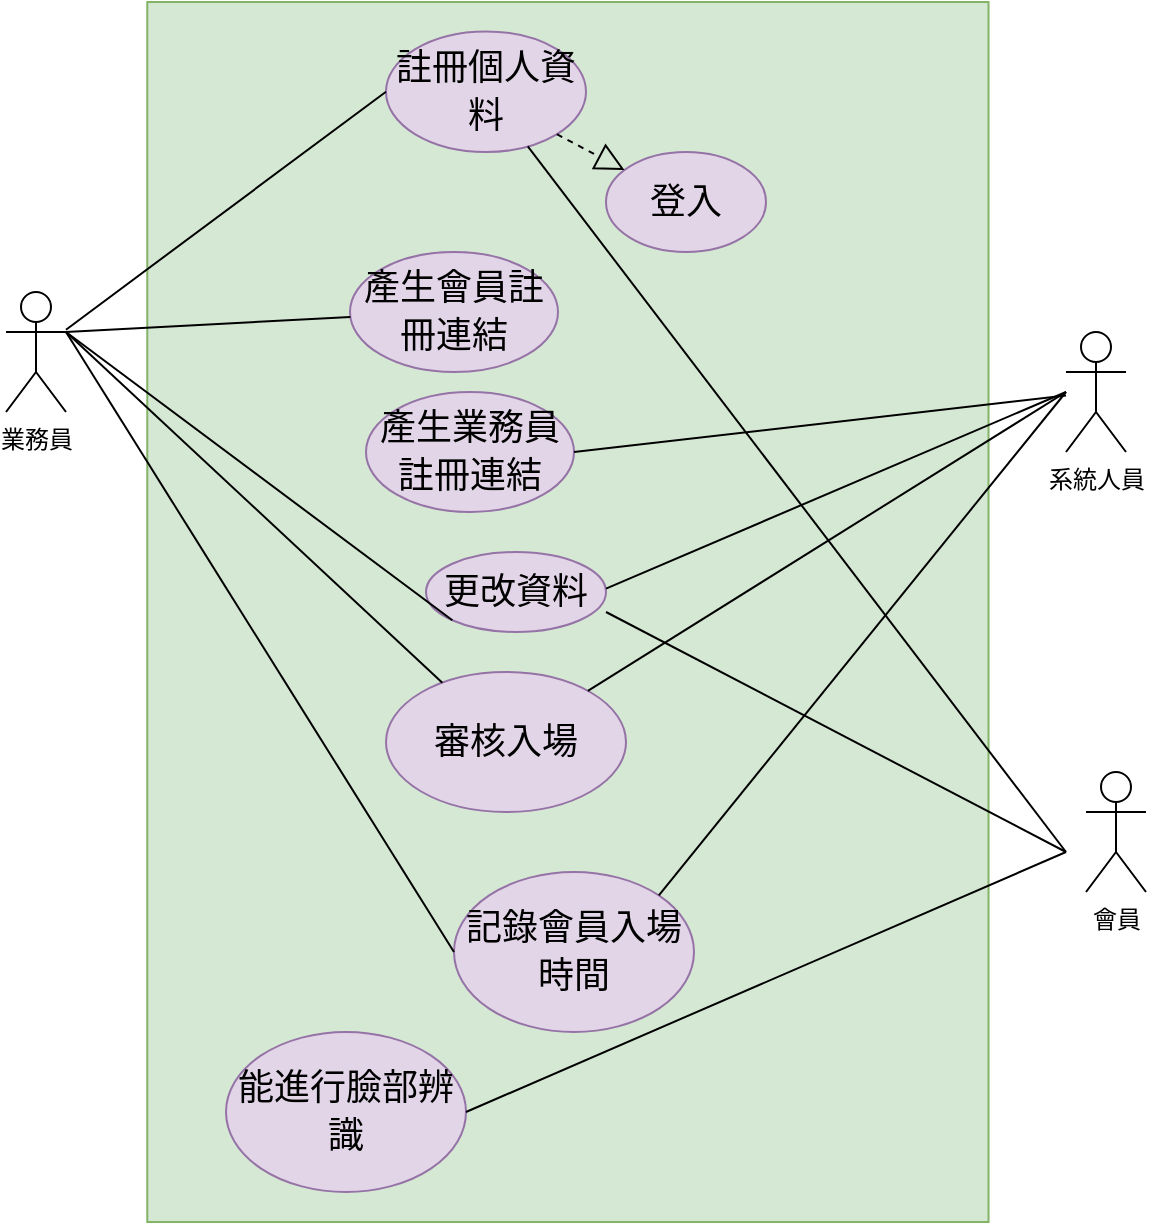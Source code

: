<mxfile version="17.4.5" type="device" pages="2"><diagram id="V7DGzK6TTjDBdNX_tZ4m" name="(b) 小題"><mxGraphModel dx="1422" dy="794" grid="1" gridSize="10" guides="1" tooltips="1" connect="1" arrows="1" fold="1" page="1" pageScale="1" pageWidth="827" pageHeight="1169" math="0" shadow="0"><root><mxCell id="0"/><mxCell id="1" parent="0"/><mxCell id="NlHGcqwe1xeDipZAL16C-1" value="" style="rounded=0;whiteSpace=wrap;html=1;rotation=90;fillColor=#d5e8d4;strokeColor=#82b366;" vertex="1" parent="1"><mxGeometry x="165.95" y="199.7" width="610" height="420.62" as="geometry"/></mxCell><mxCell id="NlHGcqwe1xeDipZAL16C-2" value="&lt;div style=&quot;font-family: &amp;#34;consolas&amp;#34; , &amp;#34;courier new&amp;#34; , monospace ; font-size: 18px ; line-height: 24px&quot;&gt;註冊個人資料&lt;/div&gt;" style="ellipse;whiteSpace=wrap;html=1;fillColor=#e1d5e7;strokeColor=#9673a6;" vertex="1" parent="1"><mxGeometry x="380" y="119.7" width="100" height="60.3" as="geometry"/></mxCell><mxCell id="NlHGcqwe1xeDipZAL16C-3" value="業務員" style="shape=umlActor;verticalLabelPosition=bottom;verticalAlign=top;html=1;outlineConnect=0;" vertex="1" parent="1"><mxGeometry x="190" y="250" width="30" height="60" as="geometry"/></mxCell><mxCell id="NlHGcqwe1xeDipZAL16C-4" value="&lt;div style=&quot;font-family: &amp;#34;consolas&amp;#34; , &amp;#34;courier new&amp;#34; , monospace ; font-size: 18px ; line-height: 24px&quot;&gt;登入&lt;/div&gt;" style="ellipse;whiteSpace=wrap;html=1;fillColor=#e1d5e7;strokeColor=#9673a6;" vertex="1" parent="1"><mxGeometry x="490" y="180" width="80" height="50" as="geometry"/></mxCell><mxCell id="NlHGcqwe1xeDipZAL16C-5" value="&lt;div style=&quot;font-family: &amp;#34;consolas&amp;#34; , &amp;#34;courier new&amp;#34; , monospace ; font-size: 18px ; line-height: 24px&quot;&gt;產生業務員註冊連結&lt;/div&gt;" style="ellipse;whiteSpace=wrap;html=1;fillColor=#e1d5e7;strokeColor=#9673a6;" vertex="1" parent="1"><mxGeometry x="370" y="300" width="104" height="60" as="geometry"/></mxCell><mxCell id="NlHGcqwe1xeDipZAL16C-6" value="&lt;div style=&quot;font-family: &amp;#34;consolas&amp;#34; , &amp;#34;courier new&amp;#34; , monospace ; font-size: 18px ; line-height: 24px&quot;&gt;更改資料&lt;/div&gt;" style="ellipse;whiteSpace=wrap;html=1;labelBackgroundColor=none;strokeColor=#9673a6;fillColor=#e1d5e7;" vertex="1" parent="1"><mxGeometry x="400" y="380" width="90" height="40" as="geometry"/></mxCell><mxCell id="NlHGcqwe1xeDipZAL16C-8" value="" style="endArrow=block;dashed=1;endFill=0;endSize=12;html=1;rounded=0;fontColor=#000000;exitX=1;exitY=1;exitDx=0;exitDy=0;" edge="1" parent="1" source="NlHGcqwe1xeDipZAL16C-2" target="NlHGcqwe1xeDipZAL16C-4"><mxGeometry width="160" relative="1" as="geometry"><mxPoint x="500" y="190" as="sourcePoint"/><mxPoint x="660" y="190" as="targetPoint"/></mxGeometry></mxCell><mxCell id="NlHGcqwe1xeDipZAL16C-9" value="" style="endArrow=none;html=1;rounded=0;fontColor=#000000;entryX=0;entryY=0.5;entryDx=0;entryDy=0;" edge="1" parent="1" target="NlHGcqwe1xeDipZAL16C-2" source="NlHGcqwe1xeDipZAL16C-3"><mxGeometry relative="1" as="geometry"><mxPoint x="230" y="280" as="sourcePoint"/><mxPoint x="370" y="400" as="targetPoint"/></mxGeometry></mxCell><mxCell id="NlHGcqwe1xeDipZAL16C-17" value="會員" style="shape=umlActor;verticalLabelPosition=bottom;verticalAlign=top;html=1;outlineConnect=0;" vertex="1" parent="1"><mxGeometry x="730" y="490" width="30" height="60" as="geometry"/></mxCell><mxCell id="NlHGcqwe1xeDipZAL16C-18" value="&lt;div style=&quot;font-family: &amp;#34;consolas&amp;#34; , &amp;#34;courier new&amp;#34; , monospace ; font-size: 18px ; line-height: 24px&quot;&gt;產生會員註冊連結&lt;/div&gt;" style="ellipse;whiteSpace=wrap;html=1;fillColor=#e1d5e7;strokeColor=#9673a6;" vertex="1" parent="1"><mxGeometry x="362" y="230" width="104" height="60" as="geometry"/></mxCell><mxCell id="NlHGcqwe1xeDipZAL16C-20" value="&lt;div style=&quot;font-family: &amp;#34;consolas&amp;#34; , &amp;#34;courier new&amp;#34; , monospace ; font-size: 18px ; line-height: 24px&quot;&gt;審核入場&lt;/div&gt;" style="ellipse;whiteSpace=wrap;html=1;labelBackgroundColor=none;strokeColor=#9673a6;fillColor=#e1d5e7;" vertex="1" parent="1"><mxGeometry x="380" y="440" width="120" height="70" as="geometry"/></mxCell><mxCell id="NlHGcqwe1xeDipZAL16C-21" value="系統人員" style="shape=umlActor;verticalLabelPosition=bottom;verticalAlign=top;html=1;outlineConnect=0;" vertex="1" parent="1"><mxGeometry x="720" y="270" width="30" height="60" as="geometry"/></mxCell><mxCell id="NlHGcqwe1xeDipZAL16C-22" value="" style="endArrow=none;html=1;rounded=0;fontColor=#000000;" edge="1" parent="1" target="NlHGcqwe1xeDipZAL16C-2"><mxGeometry relative="1" as="geometry"><mxPoint x="720" y="530" as="sourcePoint"/><mxPoint x="390.0" y="159.85" as="targetPoint"/></mxGeometry></mxCell><mxCell id="NlHGcqwe1xeDipZAL16C-24" value="&lt;div style=&quot;font-family: &amp;#34;consolas&amp;#34; , &amp;#34;courier new&amp;#34; , monospace ; font-size: 18px ; line-height: 24px&quot;&gt;記錄會員入場時間&lt;/div&gt;" style="ellipse;whiteSpace=wrap;html=1;fillColor=#e1d5e7;strokeColor=#9673a6;" vertex="1" parent="1"><mxGeometry x="414" y="540" width="120" height="80" as="geometry"/></mxCell><mxCell id="NlHGcqwe1xeDipZAL16C-25" value="&lt;div style=&quot;font-family: &amp;#34;consolas&amp;#34; , &amp;#34;courier new&amp;#34; , monospace ; font-size: 18px ; line-height: 24px&quot;&gt;&lt;div style=&quot;font-family: &amp;#34;consolas&amp;#34; , &amp;#34;courier new&amp;#34; , monospace ; line-height: 24px&quot;&gt;能進行臉部辨識&lt;/div&gt;&lt;/div&gt;" style="ellipse;whiteSpace=wrap;html=1;fillColor=#e1d5e7;strokeColor=#9673a6;" vertex="1" parent="1"><mxGeometry x="300" y="620" width="120" height="80" as="geometry"/></mxCell><mxCell id="NlHGcqwe1xeDipZAL16C-26" value="" style="endArrow=none;html=1;rounded=0;fontColor=#000000;exitX=1;exitY=0.333;exitDx=0;exitDy=0;exitPerimeter=0;" edge="1" parent="1" source="NlHGcqwe1xeDipZAL16C-3" target="NlHGcqwe1xeDipZAL16C-18"><mxGeometry relative="1" as="geometry"><mxPoint x="230" y="278.844" as="sourcePoint"/><mxPoint x="390.0" y="159.85" as="targetPoint"/></mxGeometry></mxCell><mxCell id="NlHGcqwe1xeDipZAL16C-27" value="" style="endArrow=none;html=1;rounded=0;fontColor=#000000;exitX=1;exitY=0.5;exitDx=0;exitDy=0;" edge="1" parent="1" source="NlHGcqwe1xeDipZAL16C-5" target="NlHGcqwe1xeDipZAL16C-21"><mxGeometry relative="1" as="geometry"><mxPoint x="230" y="280" as="sourcePoint"/><mxPoint x="372.206" y="272.67" as="targetPoint"/></mxGeometry></mxCell><mxCell id="NlHGcqwe1xeDipZAL16C-28" value="" style="endArrow=none;html=1;rounded=0;fontColor=#000000;exitX=1;exitY=0.5;exitDx=0;exitDy=0;" edge="1" parent="1"><mxGeometry relative="1" as="geometry"><mxPoint x="490" y="398.28" as="sourcePoint"/><mxPoint x="720" y="300" as="targetPoint"/></mxGeometry></mxCell><mxCell id="NlHGcqwe1xeDipZAL16C-29" value="" style="endArrow=none;html=1;rounded=0;fontColor=#000000;entryX=0;entryY=1;entryDx=0;entryDy=0;" edge="1" parent="1" target="NlHGcqwe1xeDipZAL16C-6"><mxGeometry relative="1" as="geometry"><mxPoint x="220" y="270" as="sourcePoint"/><mxPoint x="730" y="310" as="targetPoint"/></mxGeometry></mxCell><mxCell id="NlHGcqwe1xeDipZAL16C-30" value="" style="endArrow=none;html=1;rounded=0;fontColor=#000000;" edge="1" parent="1"><mxGeometry relative="1" as="geometry"><mxPoint x="490" y="410" as="sourcePoint"/><mxPoint x="720" y="530" as="targetPoint"/></mxGeometry></mxCell><mxCell id="NlHGcqwe1xeDipZAL16C-31" value="" style="endArrow=none;html=1;rounded=0;fontColor=#000000;" edge="1" parent="1" target="NlHGcqwe1xeDipZAL16C-20"><mxGeometry relative="1" as="geometry"><mxPoint x="220" y="270" as="sourcePoint"/><mxPoint x="450" y="390" as="targetPoint"/></mxGeometry></mxCell><mxCell id="NlHGcqwe1xeDipZAL16C-32" value="" style="endArrow=none;html=1;rounded=0;fontColor=#000000;" edge="1" parent="1" source="NlHGcqwe1xeDipZAL16C-20"><mxGeometry relative="1" as="geometry"><mxPoint x="500" y="420" as="sourcePoint"/><mxPoint x="720" y="300" as="targetPoint"/></mxGeometry></mxCell><mxCell id="NlHGcqwe1xeDipZAL16C-33" value="" style="endArrow=none;html=1;rounded=0;fontColor=#000000;entryX=0;entryY=0.5;entryDx=0;entryDy=0;exitX=1;exitY=0.333;exitDx=0;exitDy=0;exitPerimeter=0;" edge="1" parent="1" source="NlHGcqwe1xeDipZAL16C-3" target="NlHGcqwe1xeDipZAL16C-24"><mxGeometry relative="1" as="geometry"><mxPoint x="230" y="280" as="sourcePoint"/><mxPoint x="418.163" y="455.334" as="targetPoint"/></mxGeometry></mxCell><mxCell id="NlHGcqwe1xeDipZAL16C-34" value="" style="endArrow=none;html=1;rounded=0;fontColor=#000000;entryX=1;entryY=0;entryDx=0;entryDy=0;" edge="1" parent="1" target="NlHGcqwe1xeDipZAL16C-24"><mxGeometry relative="1" as="geometry"><mxPoint x="720" y="300" as="sourcePoint"/><mxPoint x="424" y="590" as="targetPoint"/></mxGeometry></mxCell><mxCell id="NlHGcqwe1xeDipZAL16C-35" value="" style="endArrow=none;html=1;rounded=0;fontColor=#000000;entryX=1;entryY=0.5;entryDx=0;entryDy=0;" edge="1" parent="1" target="NlHGcqwe1xeDipZAL16C-25"><mxGeometry relative="1" as="geometry"><mxPoint x="720" y="530" as="sourcePoint"/><mxPoint x="526.426" y="561.716" as="targetPoint"/></mxGeometry></mxCell></root></mxGraphModel></diagram><diagram id="BZPio_Jj3uGKRLuExNS9" name="(d) 小題"><mxGraphModel dx="1422" dy="689" grid="1" gridSize="10" guides="1" tooltips="1" connect="1" arrows="1" fold="1" page="1" pageScale="1" pageWidth="827" pageHeight="1169" math="0" shadow="0"><root><mxCell id="Udvxj7O8KsXDByOM07qp-0"/><mxCell id="Udvxj7O8KsXDByOM07qp-1" parent="Udvxj7O8KsXDByOM07qp-0"/></root></mxGraphModel></diagram></mxfile>